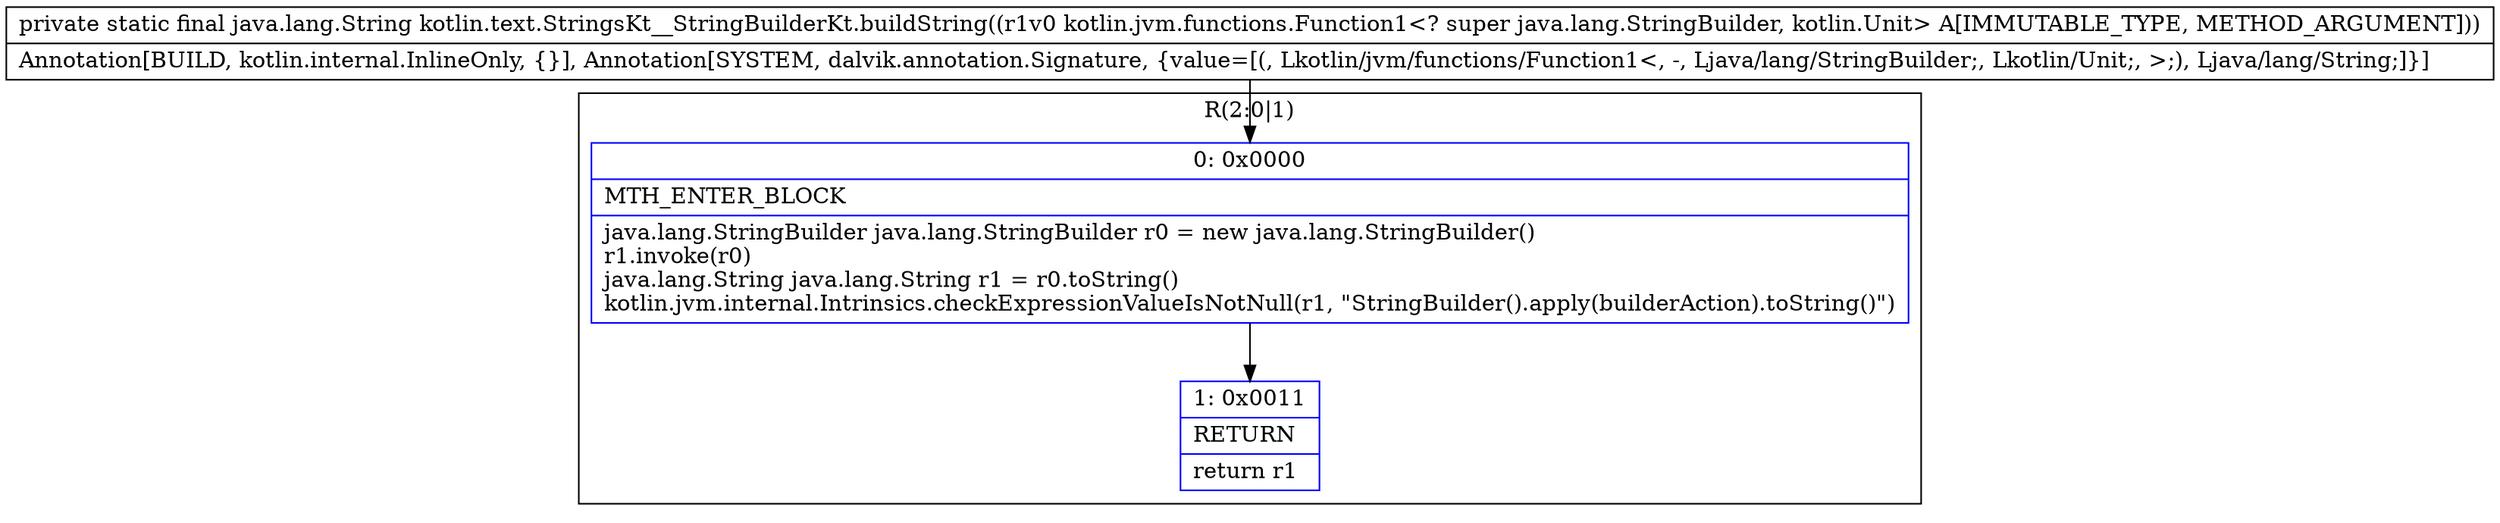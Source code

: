 digraph "CFG forkotlin.text.StringsKt__StringBuilderKt.buildString(Lkotlin\/jvm\/functions\/Function1;)Ljava\/lang\/String;" {
subgraph cluster_Region_1874942889 {
label = "R(2:0|1)";
node [shape=record,color=blue];
Node_0 [shape=record,label="{0\:\ 0x0000|MTH_ENTER_BLOCK\l|java.lang.StringBuilder java.lang.StringBuilder r0 = new java.lang.StringBuilder()\lr1.invoke(r0)\ljava.lang.String java.lang.String r1 = r0.toString()\lkotlin.jvm.internal.Intrinsics.checkExpressionValueIsNotNull(r1, \"StringBuilder().apply(builderAction).toString()\")\l}"];
Node_1 [shape=record,label="{1\:\ 0x0011|RETURN\l|return r1\l}"];
}
MethodNode[shape=record,label="{private static final java.lang.String kotlin.text.StringsKt__StringBuilderKt.buildString((r1v0 kotlin.jvm.functions.Function1\<? super java.lang.StringBuilder, kotlin.Unit\> A[IMMUTABLE_TYPE, METHOD_ARGUMENT]))  | Annotation[BUILD, kotlin.internal.InlineOnly, \{\}], Annotation[SYSTEM, dalvik.annotation.Signature, \{value=[(, Lkotlin\/jvm\/functions\/Function1\<, \-, Ljava\/lang\/StringBuilder;, Lkotlin\/Unit;, \>;), Ljava\/lang\/String;]\}]\l}"];
MethodNode -> Node_0;
Node_0 -> Node_1;
}

